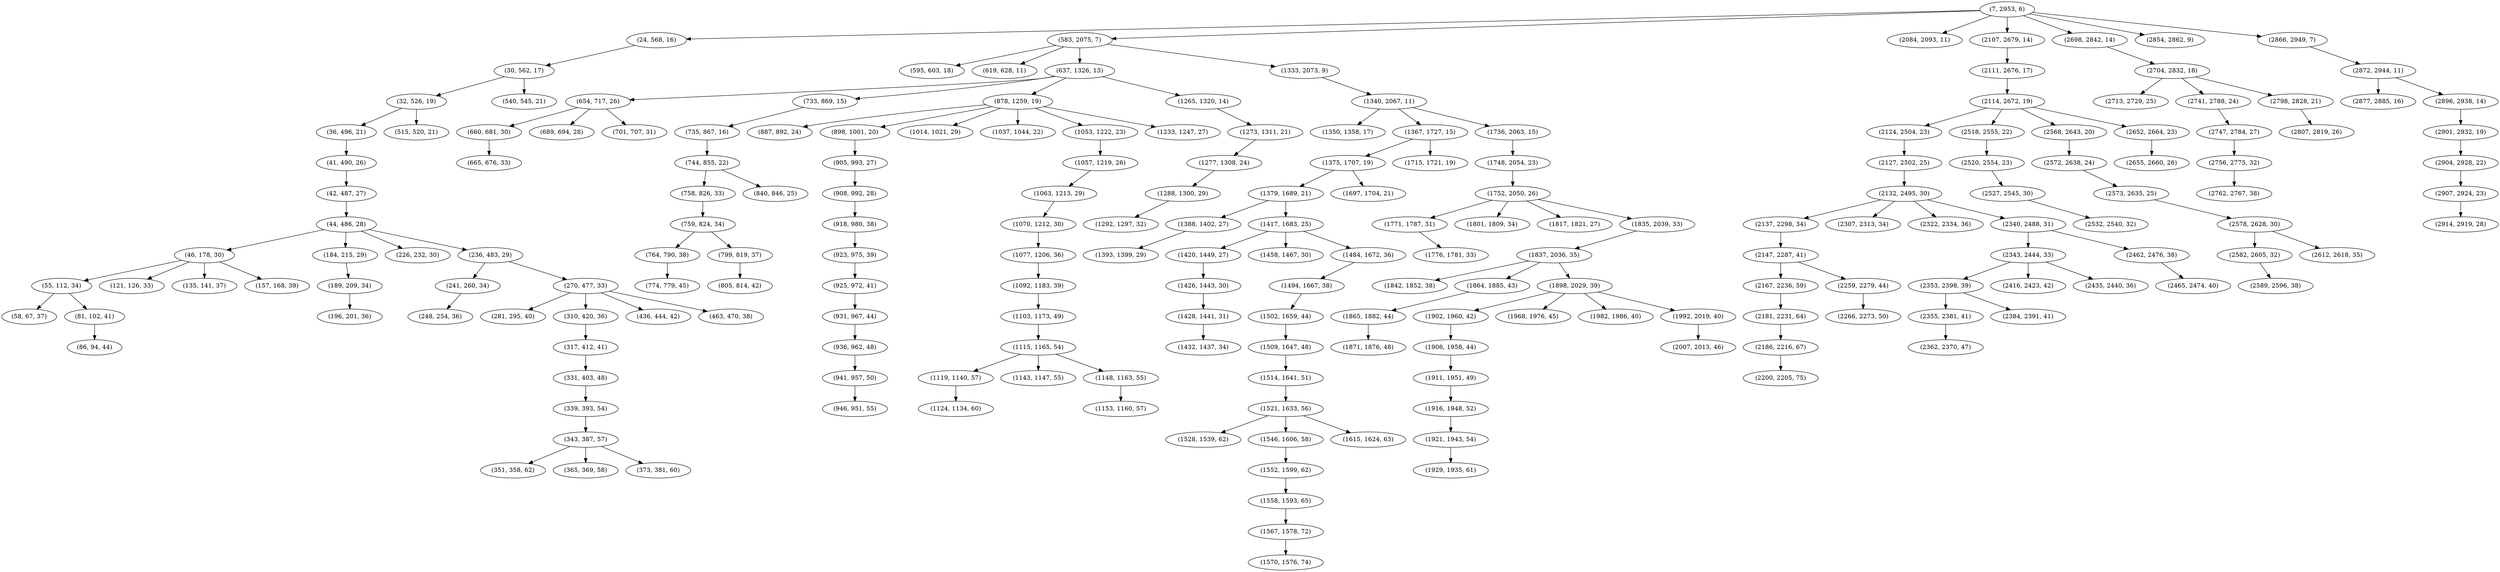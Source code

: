 digraph tree {
    "(7, 2953, 6)";
    "(24, 568, 16)";
    "(30, 562, 17)";
    "(32, 526, 19)";
    "(36, 496, 21)";
    "(41, 490, 26)";
    "(42, 487, 27)";
    "(44, 486, 28)";
    "(46, 178, 30)";
    "(55, 112, 34)";
    "(58, 67, 37)";
    "(81, 102, 41)";
    "(86, 94, 44)";
    "(121, 126, 33)";
    "(135, 141, 37)";
    "(157, 168, 39)";
    "(184, 215, 29)";
    "(189, 209, 34)";
    "(196, 201, 36)";
    "(226, 232, 30)";
    "(236, 483, 29)";
    "(241, 260, 34)";
    "(248, 254, 36)";
    "(270, 477, 33)";
    "(281, 295, 40)";
    "(310, 420, 36)";
    "(317, 412, 41)";
    "(331, 403, 48)";
    "(339, 393, 54)";
    "(343, 387, 57)";
    "(351, 358, 62)";
    "(365, 369, 58)";
    "(373, 381, 60)";
    "(436, 444, 42)";
    "(463, 470, 38)";
    "(515, 520, 21)";
    "(540, 545, 21)";
    "(583, 2075, 7)";
    "(595, 603, 18)";
    "(619, 628, 11)";
    "(637, 1326, 13)";
    "(654, 717, 26)";
    "(660, 681, 30)";
    "(665, 676, 33)";
    "(689, 694, 28)";
    "(701, 707, 31)";
    "(733, 869, 15)";
    "(735, 867, 16)";
    "(744, 855, 22)";
    "(758, 826, 33)";
    "(759, 824, 34)";
    "(764, 790, 38)";
    "(774, 779, 45)";
    "(799, 819, 37)";
    "(805, 814, 42)";
    "(840, 846, 25)";
    "(878, 1259, 19)";
    "(887, 892, 24)";
    "(898, 1001, 20)";
    "(905, 993, 27)";
    "(908, 992, 28)";
    "(918, 980, 38)";
    "(923, 975, 39)";
    "(925, 972, 41)";
    "(931, 967, 44)";
    "(936, 962, 48)";
    "(941, 957, 50)";
    "(946, 951, 55)";
    "(1014, 1021, 29)";
    "(1037, 1044, 22)";
    "(1053, 1222, 23)";
    "(1057, 1219, 26)";
    "(1063, 1213, 29)";
    "(1070, 1212, 30)";
    "(1077, 1206, 36)";
    "(1092, 1183, 39)";
    "(1103, 1173, 49)";
    "(1115, 1165, 54)";
    "(1119, 1140, 57)";
    "(1124, 1134, 60)";
    "(1143, 1147, 55)";
    "(1148, 1163, 55)";
    "(1153, 1160, 57)";
    "(1233, 1247, 27)";
    "(1265, 1320, 14)";
    "(1273, 1311, 21)";
    "(1277, 1308, 24)";
    "(1288, 1300, 29)";
    "(1292, 1297, 32)";
    "(1333, 2073, 9)";
    "(1340, 2067, 11)";
    "(1350, 1358, 17)";
    "(1367, 1727, 15)";
    "(1375, 1707, 19)";
    "(1379, 1689, 21)";
    "(1388, 1402, 27)";
    "(1393, 1399, 29)";
    "(1417, 1683, 25)";
    "(1420, 1449, 27)";
    "(1426, 1443, 30)";
    "(1428, 1441, 31)";
    "(1432, 1437, 34)";
    "(1458, 1467, 30)";
    "(1484, 1672, 36)";
    "(1494, 1667, 38)";
    "(1502, 1659, 44)";
    "(1509, 1647, 48)";
    "(1514, 1641, 51)";
    "(1521, 1633, 56)";
    "(1528, 1539, 62)";
    "(1546, 1606, 58)";
    "(1552, 1599, 62)";
    "(1558, 1593, 65)";
    "(1567, 1578, 72)";
    "(1570, 1576, 74)";
    "(1615, 1624, 63)";
    "(1697, 1704, 21)";
    "(1715, 1721, 19)";
    "(1736, 2063, 15)";
    "(1748, 2054, 23)";
    "(1752, 2050, 26)";
    "(1771, 1787, 31)";
    "(1776, 1781, 33)";
    "(1801, 1809, 34)";
    "(1817, 1821, 27)";
    "(1835, 2039, 33)";
    "(1837, 2036, 35)";
    "(1842, 1852, 38)";
    "(1864, 1885, 43)";
    "(1865, 1882, 44)";
    "(1871, 1876, 48)";
    "(1898, 2029, 39)";
    "(1902, 1960, 42)";
    "(1906, 1958, 44)";
    "(1911, 1951, 49)";
    "(1916, 1948, 52)";
    "(1921, 1943, 54)";
    "(1929, 1935, 61)";
    "(1968, 1976, 45)";
    "(1982, 1986, 40)";
    "(1992, 2019, 40)";
    "(2007, 2013, 46)";
    "(2084, 2093, 11)";
    "(2107, 2679, 14)";
    "(2111, 2676, 17)";
    "(2114, 2672, 19)";
    "(2124, 2504, 23)";
    "(2127, 2502, 25)";
    "(2132, 2495, 30)";
    "(2137, 2298, 34)";
    "(2147, 2287, 41)";
    "(2167, 2236, 59)";
    "(2181, 2231, 64)";
    "(2186, 2216, 67)";
    "(2200, 2205, 75)";
    "(2259, 2279, 44)";
    "(2266, 2273, 50)";
    "(2307, 2313, 34)";
    "(2322, 2334, 36)";
    "(2340, 2488, 31)";
    "(2343, 2444, 33)";
    "(2353, 2398, 39)";
    "(2355, 2381, 41)";
    "(2362, 2370, 47)";
    "(2384, 2391, 41)";
    "(2416, 2423, 42)";
    "(2435, 2440, 36)";
    "(2462, 2476, 38)";
    "(2465, 2474, 40)";
    "(2518, 2555, 22)";
    "(2520, 2554, 23)";
    "(2527, 2545, 30)";
    "(2532, 2540, 32)";
    "(2568, 2643, 20)";
    "(2572, 2638, 24)";
    "(2573, 2635, 25)";
    "(2578, 2628, 30)";
    "(2582, 2605, 32)";
    "(2589, 2596, 38)";
    "(2612, 2618, 35)";
    "(2652, 2664, 23)";
    "(2655, 2660, 26)";
    "(2698, 2842, 14)";
    "(2704, 2832, 18)";
    "(2713, 2729, 25)";
    "(2741, 2788, 24)";
    "(2747, 2784, 27)";
    "(2756, 2775, 32)";
    "(2762, 2767, 38)";
    "(2798, 2828, 21)";
    "(2807, 2819, 26)";
    "(2854, 2862, 9)";
    "(2866, 2949, 7)";
    "(2872, 2944, 11)";
    "(2877, 2885, 16)";
    "(2896, 2938, 14)";
    "(2901, 2932, 19)";
    "(2904, 2928, 22)";
    "(2907, 2924, 23)";
    "(2914, 2919, 28)";
    "(7, 2953, 6)" -> "(24, 568, 16)";
    "(7, 2953, 6)" -> "(583, 2075, 7)";
    "(7, 2953, 6)" -> "(2084, 2093, 11)";
    "(7, 2953, 6)" -> "(2107, 2679, 14)";
    "(7, 2953, 6)" -> "(2698, 2842, 14)";
    "(7, 2953, 6)" -> "(2854, 2862, 9)";
    "(7, 2953, 6)" -> "(2866, 2949, 7)";
    "(24, 568, 16)" -> "(30, 562, 17)";
    "(30, 562, 17)" -> "(32, 526, 19)";
    "(30, 562, 17)" -> "(540, 545, 21)";
    "(32, 526, 19)" -> "(36, 496, 21)";
    "(32, 526, 19)" -> "(515, 520, 21)";
    "(36, 496, 21)" -> "(41, 490, 26)";
    "(41, 490, 26)" -> "(42, 487, 27)";
    "(42, 487, 27)" -> "(44, 486, 28)";
    "(44, 486, 28)" -> "(46, 178, 30)";
    "(44, 486, 28)" -> "(184, 215, 29)";
    "(44, 486, 28)" -> "(226, 232, 30)";
    "(44, 486, 28)" -> "(236, 483, 29)";
    "(46, 178, 30)" -> "(55, 112, 34)";
    "(46, 178, 30)" -> "(121, 126, 33)";
    "(46, 178, 30)" -> "(135, 141, 37)";
    "(46, 178, 30)" -> "(157, 168, 39)";
    "(55, 112, 34)" -> "(58, 67, 37)";
    "(55, 112, 34)" -> "(81, 102, 41)";
    "(81, 102, 41)" -> "(86, 94, 44)";
    "(184, 215, 29)" -> "(189, 209, 34)";
    "(189, 209, 34)" -> "(196, 201, 36)";
    "(236, 483, 29)" -> "(241, 260, 34)";
    "(236, 483, 29)" -> "(270, 477, 33)";
    "(241, 260, 34)" -> "(248, 254, 36)";
    "(270, 477, 33)" -> "(281, 295, 40)";
    "(270, 477, 33)" -> "(310, 420, 36)";
    "(270, 477, 33)" -> "(436, 444, 42)";
    "(270, 477, 33)" -> "(463, 470, 38)";
    "(310, 420, 36)" -> "(317, 412, 41)";
    "(317, 412, 41)" -> "(331, 403, 48)";
    "(331, 403, 48)" -> "(339, 393, 54)";
    "(339, 393, 54)" -> "(343, 387, 57)";
    "(343, 387, 57)" -> "(351, 358, 62)";
    "(343, 387, 57)" -> "(365, 369, 58)";
    "(343, 387, 57)" -> "(373, 381, 60)";
    "(583, 2075, 7)" -> "(595, 603, 18)";
    "(583, 2075, 7)" -> "(619, 628, 11)";
    "(583, 2075, 7)" -> "(637, 1326, 13)";
    "(583, 2075, 7)" -> "(1333, 2073, 9)";
    "(637, 1326, 13)" -> "(654, 717, 26)";
    "(637, 1326, 13)" -> "(733, 869, 15)";
    "(637, 1326, 13)" -> "(878, 1259, 19)";
    "(637, 1326, 13)" -> "(1265, 1320, 14)";
    "(654, 717, 26)" -> "(660, 681, 30)";
    "(654, 717, 26)" -> "(689, 694, 28)";
    "(654, 717, 26)" -> "(701, 707, 31)";
    "(660, 681, 30)" -> "(665, 676, 33)";
    "(733, 869, 15)" -> "(735, 867, 16)";
    "(735, 867, 16)" -> "(744, 855, 22)";
    "(744, 855, 22)" -> "(758, 826, 33)";
    "(744, 855, 22)" -> "(840, 846, 25)";
    "(758, 826, 33)" -> "(759, 824, 34)";
    "(759, 824, 34)" -> "(764, 790, 38)";
    "(759, 824, 34)" -> "(799, 819, 37)";
    "(764, 790, 38)" -> "(774, 779, 45)";
    "(799, 819, 37)" -> "(805, 814, 42)";
    "(878, 1259, 19)" -> "(887, 892, 24)";
    "(878, 1259, 19)" -> "(898, 1001, 20)";
    "(878, 1259, 19)" -> "(1014, 1021, 29)";
    "(878, 1259, 19)" -> "(1037, 1044, 22)";
    "(878, 1259, 19)" -> "(1053, 1222, 23)";
    "(878, 1259, 19)" -> "(1233, 1247, 27)";
    "(898, 1001, 20)" -> "(905, 993, 27)";
    "(905, 993, 27)" -> "(908, 992, 28)";
    "(908, 992, 28)" -> "(918, 980, 38)";
    "(918, 980, 38)" -> "(923, 975, 39)";
    "(923, 975, 39)" -> "(925, 972, 41)";
    "(925, 972, 41)" -> "(931, 967, 44)";
    "(931, 967, 44)" -> "(936, 962, 48)";
    "(936, 962, 48)" -> "(941, 957, 50)";
    "(941, 957, 50)" -> "(946, 951, 55)";
    "(1053, 1222, 23)" -> "(1057, 1219, 26)";
    "(1057, 1219, 26)" -> "(1063, 1213, 29)";
    "(1063, 1213, 29)" -> "(1070, 1212, 30)";
    "(1070, 1212, 30)" -> "(1077, 1206, 36)";
    "(1077, 1206, 36)" -> "(1092, 1183, 39)";
    "(1092, 1183, 39)" -> "(1103, 1173, 49)";
    "(1103, 1173, 49)" -> "(1115, 1165, 54)";
    "(1115, 1165, 54)" -> "(1119, 1140, 57)";
    "(1115, 1165, 54)" -> "(1143, 1147, 55)";
    "(1115, 1165, 54)" -> "(1148, 1163, 55)";
    "(1119, 1140, 57)" -> "(1124, 1134, 60)";
    "(1148, 1163, 55)" -> "(1153, 1160, 57)";
    "(1265, 1320, 14)" -> "(1273, 1311, 21)";
    "(1273, 1311, 21)" -> "(1277, 1308, 24)";
    "(1277, 1308, 24)" -> "(1288, 1300, 29)";
    "(1288, 1300, 29)" -> "(1292, 1297, 32)";
    "(1333, 2073, 9)" -> "(1340, 2067, 11)";
    "(1340, 2067, 11)" -> "(1350, 1358, 17)";
    "(1340, 2067, 11)" -> "(1367, 1727, 15)";
    "(1340, 2067, 11)" -> "(1736, 2063, 15)";
    "(1367, 1727, 15)" -> "(1375, 1707, 19)";
    "(1367, 1727, 15)" -> "(1715, 1721, 19)";
    "(1375, 1707, 19)" -> "(1379, 1689, 21)";
    "(1375, 1707, 19)" -> "(1697, 1704, 21)";
    "(1379, 1689, 21)" -> "(1388, 1402, 27)";
    "(1379, 1689, 21)" -> "(1417, 1683, 25)";
    "(1388, 1402, 27)" -> "(1393, 1399, 29)";
    "(1417, 1683, 25)" -> "(1420, 1449, 27)";
    "(1417, 1683, 25)" -> "(1458, 1467, 30)";
    "(1417, 1683, 25)" -> "(1484, 1672, 36)";
    "(1420, 1449, 27)" -> "(1426, 1443, 30)";
    "(1426, 1443, 30)" -> "(1428, 1441, 31)";
    "(1428, 1441, 31)" -> "(1432, 1437, 34)";
    "(1484, 1672, 36)" -> "(1494, 1667, 38)";
    "(1494, 1667, 38)" -> "(1502, 1659, 44)";
    "(1502, 1659, 44)" -> "(1509, 1647, 48)";
    "(1509, 1647, 48)" -> "(1514, 1641, 51)";
    "(1514, 1641, 51)" -> "(1521, 1633, 56)";
    "(1521, 1633, 56)" -> "(1528, 1539, 62)";
    "(1521, 1633, 56)" -> "(1546, 1606, 58)";
    "(1521, 1633, 56)" -> "(1615, 1624, 63)";
    "(1546, 1606, 58)" -> "(1552, 1599, 62)";
    "(1552, 1599, 62)" -> "(1558, 1593, 65)";
    "(1558, 1593, 65)" -> "(1567, 1578, 72)";
    "(1567, 1578, 72)" -> "(1570, 1576, 74)";
    "(1736, 2063, 15)" -> "(1748, 2054, 23)";
    "(1748, 2054, 23)" -> "(1752, 2050, 26)";
    "(1752, 2050, 26)" -> "(1771, 1787, 31)";
    "(1752, 2050, 26)" -> "(1801, 1809, 34)";
    "(1752, 2050, 26)" -> "(1817, 1821, 27)";
    "(1752, 2050, 26)" -> "(1835, 2039, 33)";
    "(1771, 1787, 31)" -> "(1776, 1781, 33)";
    "(1835, 2039, 33)" -> "(1837, 2036, 35)";
    "(1837, 2036, 35)" -> "(1842, 1852, 38)";
    "(1837, 2036, 35)" -> "(1864, 1885, 43)";
    "(1837, 2036, 35)" -> "(1898, 2029, 39)";
    "(1864, 1885, 43)" -> "(1865, 1882, 44)";
    "(1865, 1882, 44)" -> "(1871, 1876, 48)";
    "(1898, 2029, 39)" -> "(1902, 1960, 42)";
    "(1898, 2029, 39)" -> "(1968, 1976, 45)";
    "(1898, 2029, 39)" -> "(1982, 1986, 40)";
    "(1898, 2029, 39)" -> "(1992, 2019, 40)";
    "(1902, 1960, 42)" -> "(1906, 1958, 44)";
    "(1906, 1958, 44)" -> "(1911, 1951, 49)";
    "(1911, 1951, 49)" -> "(1916, 1948, 52)";
    "(1916, 1948, 52)" -> "(1921, 1943, 54)";
    "(1921, 1943, 54)" -> "(1929, 1935, 61)";
    "(1992, 2019, 40)" -> "(2007, 2013, 46)";
    "(2107, 2679, 14)" -> "(2111, 2676, 17)";
    "(2111, 2676, 17)" -> "(2114, 2672, 19)";
    "(2114, 2672, 19)" -> "(2124, 2504, 23)";
    "(2114, 2672, 19)" -> "(2518, 2555, 22)";
    "(2114, 2672, 19)" -> "(2568, 2643, 20)";
    "(2114, 2672, 19)" -> "(2652, 2664, 23)";
    "(2124, 2504, 23)" -> "(2127, 2502, 25)";
    "(2127, 2502, 25)" -> "(2132, 2495, 30)";
    "(2132, 2495, 30)" -> "(2137, 2298, 34)";
    "(2132, 2495, 30)" -> "(2307, 2313, 34)";
    "(2132, 2495, 30)" -> "(2322, 2334, 36)";
    "(2132, 2495, 30)" -> "(2340, 2488, 31)";
    "(2137, 2298, 34)" -> "(2147, 2287, 41)";
    "(2147, 2287, 41)" -> "(2167, 2236, 59)";
    "(2147, 2287, 41)" -> "(2259, 2279, 44)";
    "(2167, 2236, 59)" -> "(2181, 2231, 64)";
    "(2181, 2231, 64)" -> "(2186, 2216, 67)";
    "(2186, 2216, 67)" -> "(2200, 2205, 75)";
    "(2259, 2279, 44)" -> "(2266, 2273, 50)";
    "(2340, 2488, 31)" -> "(2343, 2444, 33)";
    "(2340, 2488, 31)" -> "(2462, 2476, 38)";
    "(2343, 2444, 33)" -> "(2353, 2398, 39)";
    "(2343, 2444, 33)" -> "(2416, 2423, 42)";
    "(2343, 2444, 33)" -> "(2435, 2440, 36)";
    "(2353, 2398, 39)" -> "(2355, 2381, 41)";
    "(2353, 2398, 39)" -> "(2384, 2391, 41)";
    "(2355, 2381, 41)" -> "(2362, 2370, 47)";
    "(2462, 2476, 38)" -> "(2465, 2474, 40)";
    "(2518, 2555, 22)" -> "(2520, 2554, 23)";
    "(2520, 2554, 23)" -> "(2527, 2545, 30)";
    "(2527, 2545, 30)" -> "(2532, 2540, 32)";
    "(2568, 2643, 20)" -> "(2572, 2638, 24)";
    "(2572, 2638, 24)" -> "(2573, 2635, 25)";
    "(2573, 2635, 25)" -> "(2578, 2628, 30)";
    "(2578, 2628, 30)" -> "(2582, 2605, 32)";
    "(2578, 2628, 30)" -> "(2612, 2618, 35)";
    "(2582, 2605, 32)" -> "(2589, 2596, 38)";
    "(2652, 2664, 23)" -> "(2655, 2660, 26)";
    "(2698, 2842, 14)" -> "(2704, 2832, 18)";
    "(2704, 2832, 18)" -> "(2713, 2729, 25)";
    "(2704, 2832, 18)" -> "(2741, 2788, 24)";
    "(2704, 2832, 18)" -> "(2798, 2828, 21)";
    "(2741, 2788, 24)" -> "(2747, 2784, 27)";
    "(2747, 2784, 27)" -> "(2756, 2775, 32)";
    "(2756, 2775, 32)" -> "(2762, 2767, 38)";
    "(2798, 2828, 21)" -> "(2807, 2819, 26)";
    "(2866, 2949, 7)" -> "(2872, 2944, 11)";
    "(2872, 2944, 11)" -> "(2877, 2885, 16)";
    "(2872, 2944, 11)" -> "(2896, 2938, 14)";
    "(2896, 2938, 14)" -> "(2901, 2932, 19)";
    "(2901, 2932, 19)" -> "(2904, 2928, 22)";
    "(2904, 2928, 22)" -> "(2907, 2924, 23)";
    "(2907, 2924, 23)" -> "(2914, 2919, 28)";
}
